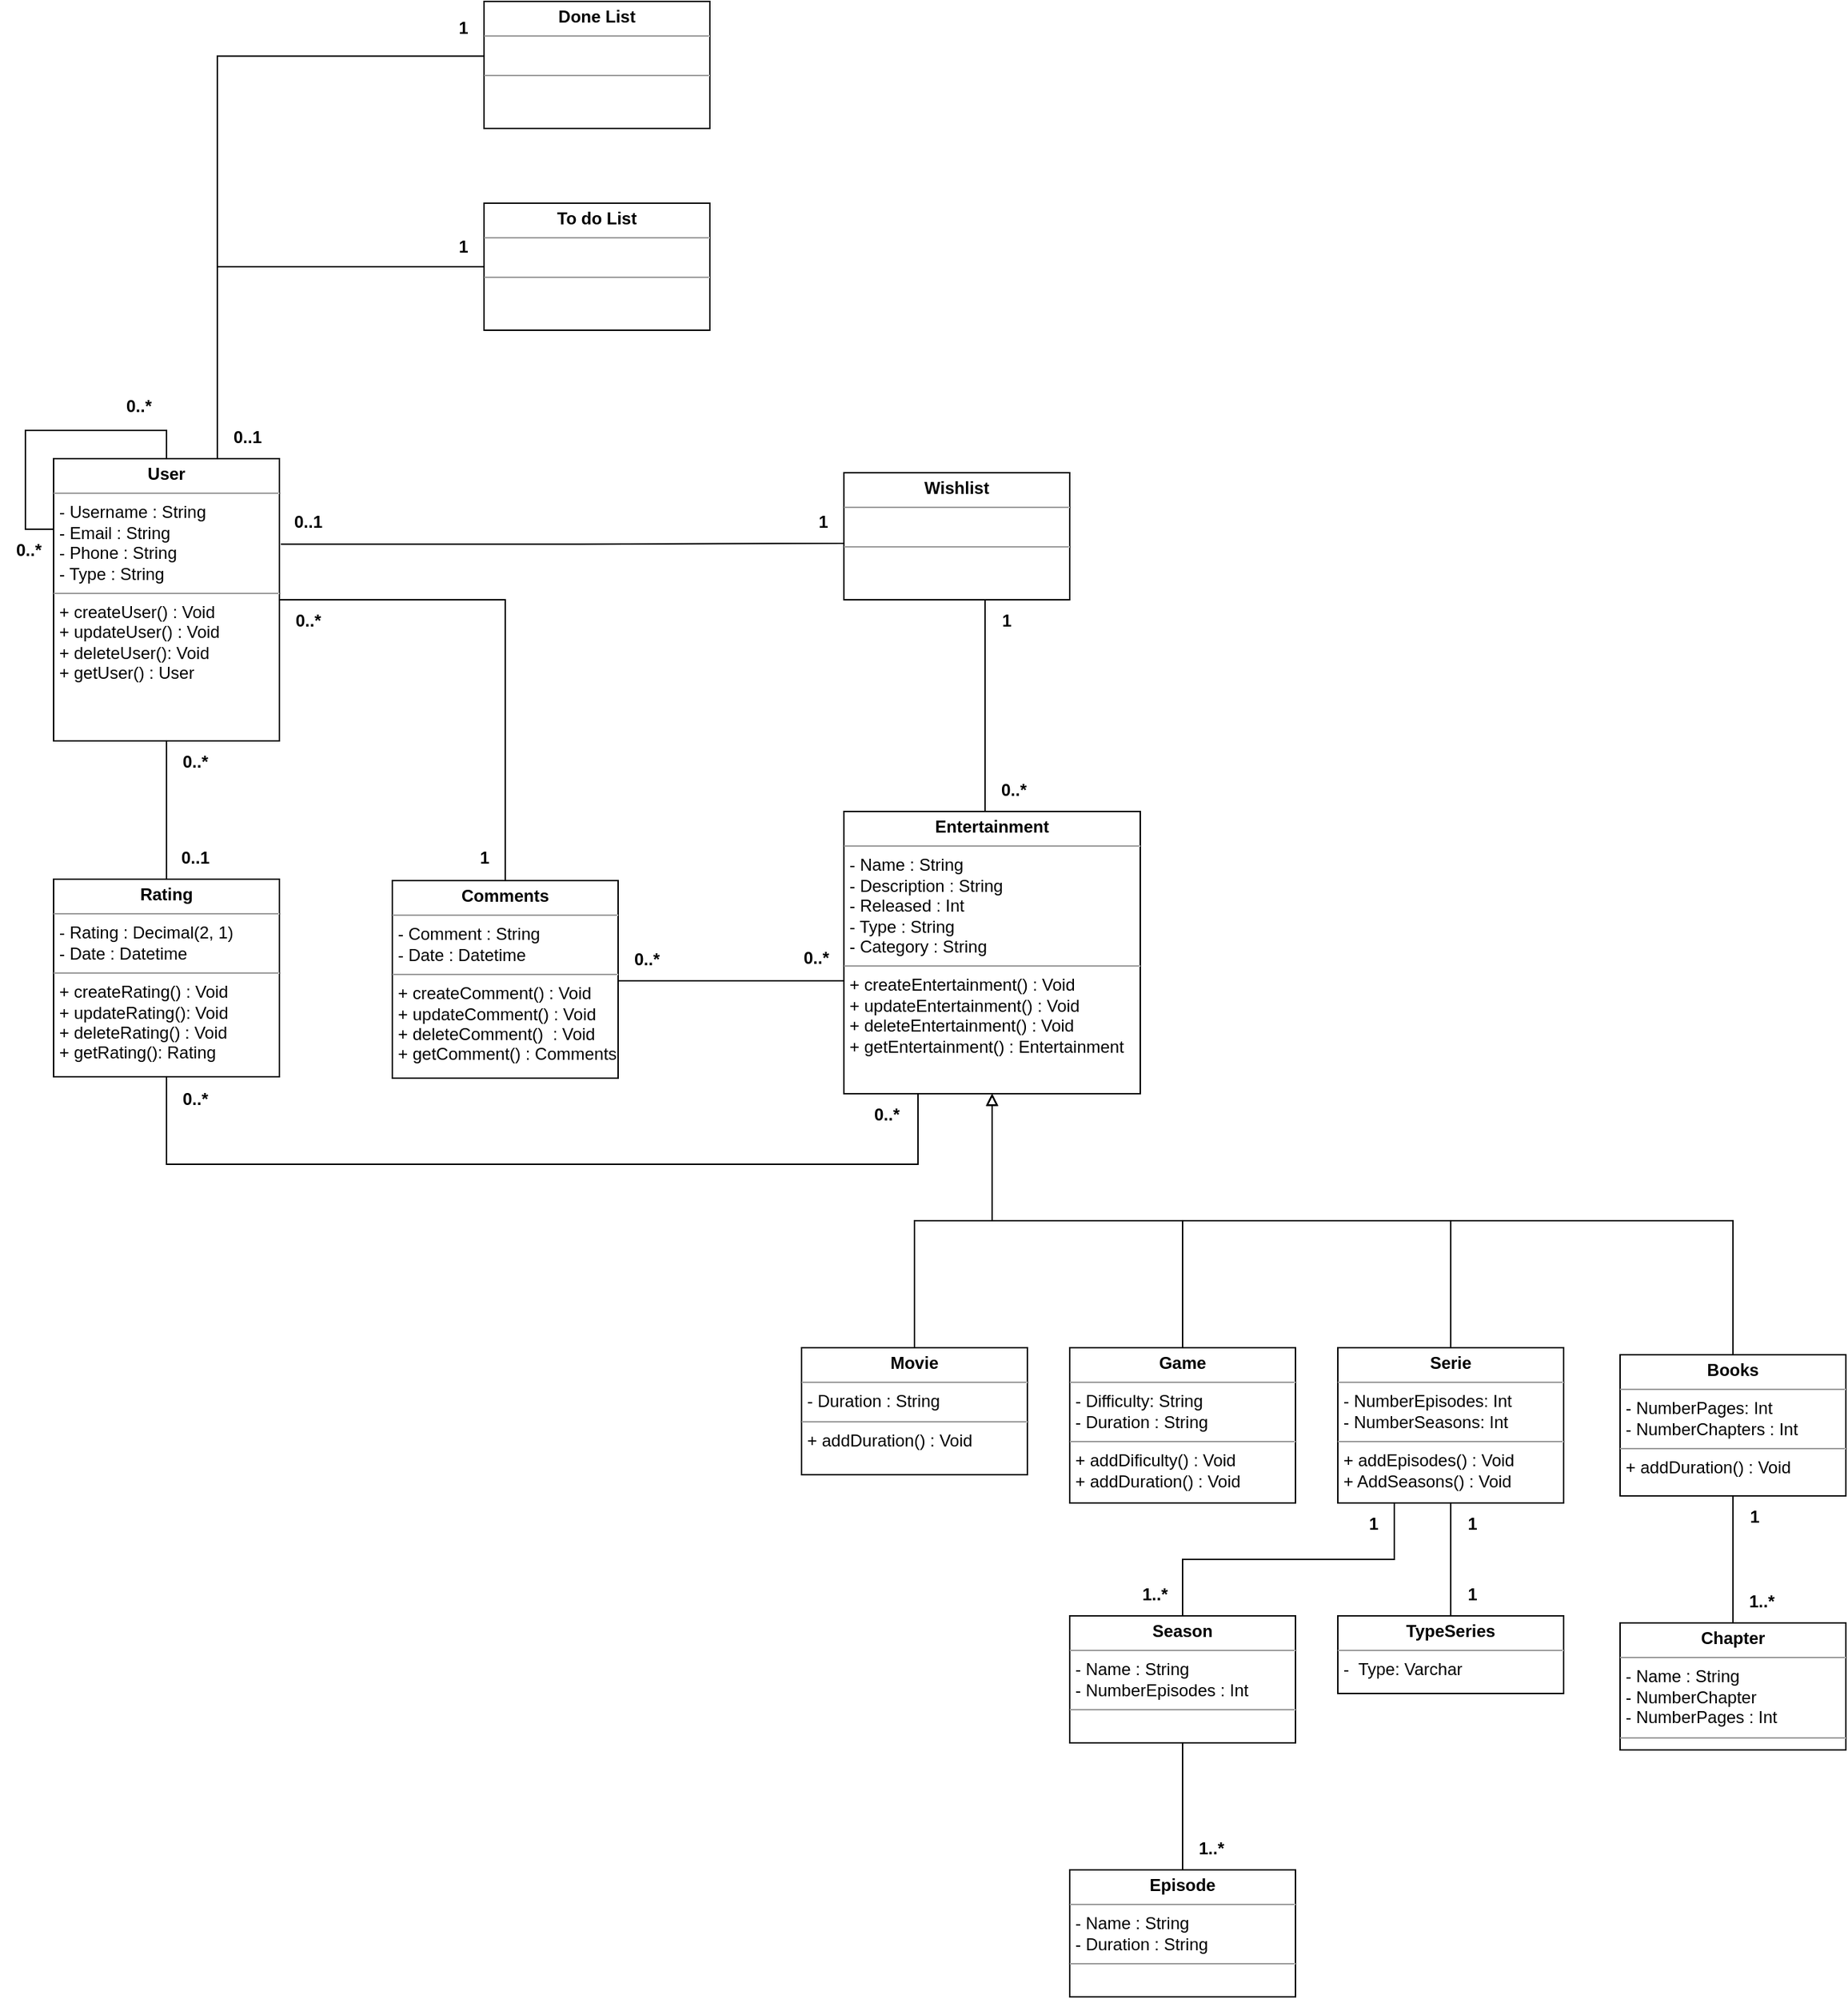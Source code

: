 <mxfile version="22.1.5" type="device">
  <diagram name="Page-1" id="pxs2LCOW7lolGWCgPPHY">
    <mxGraphModel dx="1105" dy="1704" grid="0" gridSize="10" guides="1" tooltips="1" connect="1" arrows="1" fold="1" page="1" pageScale="1" pageWidth="850" pageHeight="1100" math="0" shadow="0">
      <root>
        <mxCell id="0" />
        <mxCell id="1" parent="0" />
        <mxCell id="tLd2U_qie7qlN50Nm7pm-3" style="edgeStyle=orthogonalEdgeStyle;rounded=0;orthogonalLoop=1;jettySize=auto;html=1;exitX=0.25;exitY=1;exitDx=0;exitDy=0;entryX=0.5;entryY=1;entryDx=0;entryDy=0;endArrow=none;endFill=0;" parent="1" source="idVs67ghkI3oXP9Q0ESu-2" target="idVs67ghkI3oXP9Q0ESu-9" edge="1">
          <mxGeometry relative="1" as="geometry">
            <Array as="points">
              <mxPoint x="653" y="540" />
              <mxPoint x="120" y="540" />
            </Array>
          </mxGeometry>
        </mxCell>
        <mxCell id="idVs67ghkI3oXP9Q0ESu-2" value="&lt;p style=&quot;text-align: center; margin: 4px 0px 0px;&quot;&gt;&lt;b&gt;Entertainment&lt;/b&gt;&lt;/p&gt;&lt;hr style=&quot;text-align: center;&quot; size=&quot;1&quot;&gt;&lt;p style=&quot;text-align: justify; margin: 0px 0px 0px 4px;&quot;&gt;- Na&lt;span style=&quot;background-color: initial;&quot;&gt;me : String&lt;/span&gt;&lt;/p&gt;&lt;p style=&quot;text-align: justify; margin: 0px 0px 0px 4px;&quot;&gt;&lt;span style=&quot;background-color: initial;&quot;&gt;- Description : String&lt;/span&gt;&lt;/p&gt;&lt;p style=&quot;text-align: justify; margin: 0px 0px 0px 4px;&quot;&gt;- Released : Int&lt;/p&gt;&lt;p style=&quot;text-align: justify; margin: 0px 0px 0px 4px;&quot;&gt;- Type : String&lt;/p&gt;&lt;p style=&quot;text-align: justify; margin: 0px 0px 0px 4px;&quot;&gt;- Category : String&lt;/p&gt;&lt;hr style=&quot;text-align: justify;&quot; size=&quot;1&quot;&gt;&lt;p style=&quot;text-align: justify; margin: 0px 0px 0px 4px;&quot;&gt;+ createEntertainment() : Void&lt;/p&gt;&lt;p style=&quot;border-color: var(--border-color); text-align: justify; margin: 0px 0px 0px 4px;&quot;&gt;+ updateEntertainment() : Void&lt;/p&gt;&lt;p style=&quot;text-align: justify; margin: 0px 0px 0px 4px;&quot;&gt;+ deleteEntertainment() : Void&lt;/p&gt;&lt;p style=&quot;text-align: justify; margin: 0px 0px 0px 4px;&quot;&gt;&lt;span style=&quot;background-color: initial;&quot;&gt;+ getEntertainment() : Entertainment&lt;/span&gt;&lt;br&gt;&lt;/p&gt;" style="verticalAlign=top;align=left;overflow=fill;fontSize=12;fontFamily=Helvetica;html=1;whiteSpace=wrap;" parent="1" vertex="1">
          <mxGeometry x="600" y="290" width="210" height="200" as="geometry" />
        </mxCell>
        <mxCell id="idVs67ghkI3oXP9Q0ESu-19" style="edgeStyle=orthogonalEdgeStyle;rounded=0;orthogonalLoop=1;jettySize=auto;html=1;entryX=0.5;entryY=0;entryDx=0;entryDy=0;endArrow=none;endFill=0;" parent="1" source="idVs67ghkI3oXP9Q0ESu-8" target="idVs67ghkI3oXP9Q0ESu-11" edge="1">
          <mxGeometry relative="1" as="geometry">
            <mxPoint x="260" y="140" as="targetPoint" />
          </mxGeometry>
        </mxCell>
        <mxCell id="idVs67ghkI3oXP9Q0ESu-21" style="edgeStyle=orthogonalEdgeStyle;rounded=0;orthogonalLoop=1;jettySize=auto;html=1;entryX=0;entryY=0.5;entryDx=0;entryDy=0;exitX=1.006;exitY=0.303;exitDx=0;exitDy=0;exitPerimeter=0;endArrow=none;endFill=0;" parent="1" source="idVs67ghkI3oXP9Q0ESu-8" target="idVs67ghkI3oXP9Q0ESu-10" edge="1">
          <mxGeometry relative="1" as="geometry">
            <Array as="points">
              <mxPoint x="413" y="101" />
              <mxPoint x="625" y="100" />
            </Array>
          </mxGeometry>
        </mxCell>
        <mxCell id="Okd_vAXwTdoC8tYLkcTv-5" style="edgeStyle=orthogonalEdgeStyle;rounded=0;orthogonalLoop=1;jettySize=auto;html=1;entryX=0;entryY=0.5;entryDx=0;entryDy=0;endArrow=none;endFill=0;" edge="1" parent="1" source="idVs67ghkI3oXP9Q0ESu-8" target="Okd_vAXwTdoC8tYLkcTv-4">
          <mxGeometry relative="1" as="geometry">
            <Array as="points">
              <mxPoint x="156" y="-96" />
            </Array>
          </mxGeometry>
        </mxCell>
        <mxCell id="idVs67ghkI3oXP9Q0ESu-8" value="&lt;p style=&quot;margin:0px;margin-top:4px;text-align:center;&quot;&gt;&lt;b&gt;User&lt;/b&gt;&lt;/p&gt;&lt;hr size=&quot;1&quot;&gt;&lt;p style=&quot;margin:0px;margin-left:4px;&quot;&gt;- Username : String&lt;/p&gt;&lt;p style=&quot;margin:0px;margin-left:4px;&quot;&gt;- Email : String&lt;/p&gt;&lt;p style=&quot;margin:0px;margin-left:4px;&quot;&gt;- Phone : String&lt;/p&gt;&lt;p style=&quot;margin:0px;margin-left:4px;&quot;&gt;- Type : String&lt;/p&gt;&lt;hr size=&quot;1&quot;&gt;&lt;p style=&quot;margin:0px;margin-left:4px;&quot;&gt;&lt;span style=&quot;background-color: initial;&quot;&gt;+ createUser() : Void&lt;/span&gt;&lt;br&gt;&lt;/p&gt;&lt;p style=&quot;margin:0px;margin-left:4px;&quot;&gt;+ updateUser() : Void&lt;/p&gt;&lt;p style=&quot;margin:0px;margin-left:4px;&quot;&gt;+ deleteUser(): Void&lt;br&gt;&lt;/p&gt;&lt;p style=&quot;border-color: var(--border-color); margin: 0px 0px 0px 4px;&quot;&gt;+ getUser() : User&lt;/p&gt;" style="verticalAlign=top;align=left;overflow=fill;fontSize=12;fontFamily=Helvetica;html=1;whiteSpace=wrap;" parent="1" vertex="1">
          <mxGeometry x="40" y="40" width="160" height="200" as="geometry" />
        </mxCell>
        <mxCell id="idVs67ghkI3oXP9Q0ESu-16" style="edgeStyle=orthogonalEdgeStyle;rounded=0;orthogonalLoop=1;jettySize=auto;html=1;entryX=0.5;entryY=1;entryDx=0;entryDy=0;endArrow=none;endFill=0;" parent="1" source="idVs67ghkI3oXP9Q0ESu-9" target="idVs67ghkI3oXP9Q0ESu-8" edge="1">
          <mxGeometry relative="1" as="geometry" />
        </mxCell>
        <mxCell id="idVs67ghkI3oXP9Q0ESu-9" value="&lt;p style=&quot;margin:0px;margin-top:4px;text-align:center;&quot;&gt;&lt;b&gt;Rating&lt;/b&gt;&lt;/p&gt;&lt;hr size=&quot;1&quot;&gt;&lt;p style=&quot;margin:0px;margin-left:4px;&quot;&gt;- Rating : Decimal(2, 1)&lt;/p&gt;&lt;p style=&quot;margin:0px;margin-left:4px;&quot;&gt;- Date : Datetime&lt;/p&gt;&lt;hr size=&quot;1&quot;&gt;&lt;p style=&quot;margin:0px;margin-left:4px;&quot;&gt;+ createRating() : Void&lt;/p&gt;&lt;p style=&quot;margin:0px;margin-left:4px;&quot;&gt;+ updateRating(): Void&lt;/p&gt;&lt;p style=&quot;margin:0px;margin-left:4px;&quot;&gt;+ deleteRating() : Void&lt;/p&gt;&lt;p style=&quot;margin:0px;margin-left:4px;&quot;&gt;+ getRating(): Rating&lt;/p&gt;" style="verticalAlign=top;align=left;overflow=fill;fontSize=12;fontFamily=Helvetica;html=1;whiteSpace=wrap;" parent="1" vertex="1">
          <mxGeometry x="40" y="338" width="160" height="140" as="geometry" />
        </mxCell>
        <mxCell id="idVs67ghkI3oXP9Q0ESu-10" value="&lt;p style=&quot;margin:0px;margin-top:4px;text-align:center;&quot;&gt;&lt;b&gt;Wishlist&lt;/b&gt;&lt;/p&gt;&lt;hr size=&quot;1&quot;&gt;&lt;p style=&quot;margin:0px;margin-left:4px;&quot;&gt;&lt;br&gt;&lt;/p&gt;&lt;hr size=&quot;1&quot;&gt;&lt;p style=&quot;margin:0px;margin-left:4px;&quot;&gt;&lt;br&gt;&lt;/p&gt;" style="verticalAlign=top;align=left;overflow=fill;fontSize=12;fontFamily=Helvetica;html=1;whiteSpace=wrap;" parent="1" vertex="1">
          <mxGeometry x="600" y="50" width="160" height="90" as="geometry" />
        </mxCell>
        <mxCell id="idVs67ghkI3oXP9Q0ESu-11" value="&lt;p style=&quot;margin:0px;margin-top:4px;text-align:center;&quot;&gt;&lt;b&gt;Comments&lt;/b&gt;&lt;/p&gt;&lt;hr size=&quot;1&quot;&gt;&lt;p style=&quot;margin:0px;margin-left:4px;&quot;&gt;- Comment : String&lt;/p&gt;&lt;p style=&quot;margin:0px;margin-left:4px;&quot;&gt;- Date : Datetime&lt;/p&gt;&lt;hr size=&quot;1&quot;&gt;&lt;p style=&quot;margin:0px;margin-left:4px;&quot;&gt;+ createComment() : Void&lt;/p&gt;&lt;p style=&quot;margin:0px;margin-left:4px;&quot;&gt;+ updateComment() : Void&lt;/p&gt;&lt;p style=&quot;margin:0px;margin-left:4px;&quot;&gt;+ deleteComment()&amp;nbsp; : Void&lt;/p&gt;&lt;p style=&quot;margin:0px;margin-left:4px;&quot;&gt;+ getComment() : Comments&lt;/p&gt;" style="verticalAlign=top;align=left;overflow=fill;fontSize=12;fontFamily=Helvetica;html=1;whiteSpace=wrap;" parent="1" vertex="1">
          <mxGeometry x="280" y="339" width="160" height="140" as="geometry" />
        </mxCell>
        <mxCell id="idVs67ghkI3oXP9Q0ESu-29" style="edgeStyle=orthogonalEdgeStyle;rounded=0;orthogonalLoop=1;jettySize=auto;html=1;entryX=0.5;entryY=1;entryDx=0;entryDy=0;endArrow=block;endFill=0;" parent="1" source="idVs67ghkI3oXP9Q0ESu-22" target="idVs67ghkI3oXP9Q0ESu-2" edge="1">
          <mxGeometry relative="1" as="geometry">
            <Array as="points">
              <mxPoint x="840" y="580" />
              <mxPoint x="705" y="580" />
            </Array>
          </mxGeometry>
        </mxCell>
        <mxCell id="idVs67ghkI3oXP9Q0ESu-22" value="&lt;p style=&quot;margin:0px;margin-top:4px;text-align:center;&quot;&gt;&lt;b&gt;Game&lt;/b&gt;&lt;/p&gt;&lt;hr size=&quot;1&quot;&gt;&lt;p style=&quot;margin:0px;margin-left:4px;&quot;&gt;- Difficulty: String&lt;/p&gt;&lt;p style=&quot;margin:0px;margin-left:4px;&quot;&gt;- Duration : String&lt;/p&gt;&lt;hr size=&quot;1&quot;&gt;&lt;p style=&quot;margin:0px;margin-left:4px;&quot;&gt;+ addDificulty() : Void&lt;/p&gt;&lt;p style=&quot;margin:0px;margin-left:4px;&quot;&gt;+ addDuration() : Void&lt;/p&gt;" style="verticalAlign=top;align=left;overflow=fill;fontSize=12;fontFamily=Helvetica;html=1;whiteSpace=wrap;" parent="1" vertex="1">
          <mxGeometry x="760" y="670" width="160" height="110" as="geometry" />
        </mxCell>
        <mxCell id="idVs67ghkI3oXP9Q0ESu-28" style="edgeStyle=orthogonalEdgeStyle;rounded=0;orthogonalLoop=1;jettySize=auto;html=1;entryX=0.5;entryY=1;entryDx=0;entryDy=0;endArrow=block;endFill=0;" parent="1" source="idVs67ghkI3oXP9Q0ESu-23" target="idVs67ghkI3oXP9Q0ESu-2" edge="1">
          <mxGeometry relative="1" as="geometry">
            <Array as="points">
              <mxPoint x="1030" y="580" />
              <mxPoint x="705" y="580" />
            </Array>
          </mxGeometry>
        </mxCell>
        <mxCell id="PpSIHmsDYL9PM3E6bVAJ-32" value="" style="edgeStyle=orthogonalEdgeStyle;rounded=0;orthogonalLoop=1;jettySize=auto;html=1;endArrow=none;endFill=0;exitX=0.5;exitY=1;exitDx=0;exitDy=0;" parent="1" source="idVs67ghkI3oXP9Q0ESu-23" target="PpSIHmsDYL9PM3E6bVAJ-31" edge="1">
          <mxGeometry relative="1" as="geometry">
            <mxPoint x="1030" y="810.0" as="sourcePoint" />
          </mxGeometry>
        </mxCell>
        <mxCell id="PpSIHmsDYL9PM3E6bVAJ-35" style="edgeStyle=orthogonalEdgeStyle;rounded=0;orthogonalLoop=1;jettySize=auto;html=1;exitX=0.25;exitY=1;exitDx=0;exitDy=0;entryX=0.5;entryY=0;entryDx=0;entryDy=0;endArrow=none;endFill=0;" parent="1" source="idVs67ghkI3oXP9Q0ESu-23" target="PpSIHmsDYL9PM3E6bVAJ-13" edge="1">
          <mxGeometry relative="1" as="geometry" />
        </mxCell>
        <mxCell id="idVs67ghkI3oXP9Q0ESu-23" value="&lt;p style=&quot;margin:0px;margin-top:4px;text-align:center;&quot;&gt;&lt;b&gt;Serie&lt;/b&gt;&lt;/p&gt;&lt;hr size=&quot;1&quot;&gt;&lt;p style=&quot;margin:0px;margin-left:4px;&quot;&gt;- NumberEpisodes: Int&lt;/p&gt;&lt;p style=&quot;margin:0px;margin-left:4px;&quot;&gt;- NumberSeasons: Int&lt;/p&gt;&lt;hr size=&quot;1&quot;&gt;&lt;p style=&quot;margin:0px;margin-left:4px;&quot;&gt;+ addEpisodes() : Void&lt;/p&gt;&lt;p style=&quot;margin:0px;margin-left:4px;&quot;&gt;+ AddSeasons() : Void&lt;/p&gt;" style="verticalAlign=top;align=left;overflow=fill;fontSize=12;fontFamily=Helvetica;html=1;whiteSpace=wrap;" parent="1" vertex="1">
          <mxGeometry x="950" y="670" width="160" height="110" as="geometry" />
        </mxCell>
        <mxCell id="idVs67ghkI3oXP9Q0ESu-30" style="edgeStyle=orthogonalEdgeStyle;rounded=0;orthogonalLoop=1;jettySize=auto;html=1;entryX=0.5;entryY=1;entryDx=0;entryDy=0;endArrow=block;endFill=0;" parent="1" source="idVs67ghkI3oXP9Q0ESu-24" target="idVs67ghkI3oXP9Q0ESu-2" edge="1">
          <mxGeometry relative="1" as="geometry">
            <Array as="points">
              <mxPoint x="650" y="580" />
              <mxPoint x="705" y="580" />
            </Array>
          </mxGeometry>
        </mxCell>
        <mxCell id="idVs67ghkI3oXP9Q0ESu-24" value="&lt;p style=&quot;margin:0px;margin-top:4px;text-align:center;&quot;&gt;&lt;b&gt;Movie&lt;/b&gt;&lt;/p&gt;&lt;hr size=&quot;1&quot;&gt;&lt;p style=&quot;margin:0px;margin-left:4px;&quot;&gt;- Duration : String&lt;span style=&quot;background-color: initial;&quot;&gt;&amp;nbsp;&lt;/span&gt;&lt;/p&gt;&lt;hr size=&quot;1&quot;&gt;&lt;p style=&quot;margin:0px;margin-left:4px;&quot;&gt;+ addDuration() : Void&amp;nbsp;&lt;/p&gt;" style="verticalAlign=top;align=left;overflow=fill;fontSize=12;fontFamily=Helvetica;html=1;whiteSpace=wrap;" parent="1" vertex="1">
          <mxGeometry x="570" y="670" width="160" height="90" as="geometry" />
        </mxCell>
        <mxCell id="tLd2U_qie7qlN50Nm7pm-1" style="edgeStyle=orthogonalEdgeStyle;rounded=0;orthogonalLoop=1;jettySize=auto;html=1;endArrow=none;endFill=0;" parent="1" source="idVs67ghkI3oXP9Q0ESu-2" target="idVs67ghkI3oXP9Q0ESu-11" edge="1">
          <mxGeometry relative="1" as="geometry">
            <Array as="points">
              <mxPoint x="560" y="410" />
              <mxPoint x="560" y="410" />
            </Array>
          </mxGeometry>
        </mxCell>
        <mxCell id="tLd2U_qie7qlN50Nm7pm-2" style="edgeStyle=orthogonalEdgeStyle;rounded=0;orthogonalLoop=1;jettySize=auto;html=1;entryX=0.656;entryY=1;entryDx=0;entryDy=0;entryPerimeter=0;endArrow=none;endFill=0;" parent="1" source="idVs67ghkI3oXP9Q0ESu-2" target="idVs67ghkI3oXP9Q0ESu-10" edge="1">
          <mxGeometry relative="1" as="geometry">
            <Array as="points">
              <mxPoint x="700" y="140" />
            </Array>
          </mxGeometry>
        </mxCell>
        <mxCell id="tLd2U_qie7qlN50Nm7pm-5" value="&lt;b&gt;1&lt;/b&gt;" style="text;html=1;align=center;verticalAlign=middle;resizable=0;points=[];autosize=1;strokeColor=none;fillColor=none;" parent="1" vertex="1">
          <mxGeometry x="330" y="308" width="30" height="30" as="geometry" />
        </mxCell>
        <mxCell id="tLd2U_qie7qlN50Nm7pm-6" value="&lt;b&gt;0..*&lt;/b&gt;" style="text;html=1;align=center;verticalAlign=middle;resizable=0;points=[];autosize=1;strokeColor=none;fillColor=none;" parent="1" vertex="1">
          <mxGeometry x="200" y="140" width="40" height="30" as="geometry" />
        </mxCell>
        <mxCell id="tLd2U_qie7qlN50Nm7pm-7" value="&lt;b&gt;0..1&lt;/b&gt;" style="text;html=1;align=center;verticalAlign=middle;resizable=0;points=[];autosize=1;strokeColor=none;fillColor=none;" parent="1" vertex="1">
          <mxGeometry x="200" y="70" width="40" height="30" as="geometry" />
        </mxCell>
        <mxCell id="tLd2U_qie7qlN50Nm7pm-8" value="&lt;b&gt;1&lt;/b&gt;" style="text;html=1;align=center;verticalAlign=middle;resizable=0;points=[];autosize=1;strokeColor=none;fillColor=none;" parent="1" vertex="1">
          <mxGeometry x="570" y="70" width="30" height="30" as="geometry" />
        </mxCell>
        <mxCell id="tLd2U_qie7qlN50Nm7pm-10" value="&lt;b&gt;0..*&lt;/b&gt;" style="text;html=1;align=center;verticalAlign=middle;resizable=0;points=[];autosize=1;strokeColor=none;fillColor=none;" parent="1" vertex="1">
          <mxGeometry x="700" y="260" width="40" height="30" as="geometry" />
        </mxCell>
        <mxCell id="tLd2U_qie7qlN50Nm7pm-11" value="&lt;b&gt;1&lt;/b&gt;" style="text;html=1;align=center;verticalAlign=middle;resizable=0;points=[];autosize=1;strokeColor=none;fillColor=none;" parent="1" vertex="1">
          <mxGeometry x="700" y="140" width="30" height="30" as="geometry" />
        </mxCell>
        <mxCell id="tLd2U_qie7qlN50Nm7pm-12" value="&lt;b&gt;0..*&lt;/b&gt;" style="text;html=1;align=center;verticalAlign=middle;resizable=0;points=[];autosize=1;strokeColor=none;fillColor=none;" parent="1" vertex="1">
          <mxGeometry x="440" y="380" width="40" height="30" as="geometry" />
        </mxCell>
        <mxCell id="tLd2U_qie7qlN50Nm7pm-13" value="&lt;b&gt;0..*&lt;/b&gt;" style="text;html=1;align=center;verticalAlign=middle;resizable=0;points=[];autosize=1;strokeColor=none;fillColor=none;" parent="1" vertex="1">
          <mxGeometry x="560" y="379" width="40" height="30" as="geometry" />
        </mxCell>
        <mxCell id="tLd2U_qie7qlN50Nm7pm-14" value="&lt;b&gt;0..*&lt;/b&gt;" style="text;html=1;align=center;verticalAlign=middle;resizable=0;points=[];autosize=1;strokeColor=none;fillColor=none;" parent="1" vertex="1">
          <mxGeometry x="120" y="479" width="40" height="30" as="geometry" />
        </mxCell>
        <mxCell id="tLd2U_qie7qlN50Nm7pm-15" value="&lt;b&gt;0..*&lt;/b&gt;" style="text;html=1;align=center;verticalAlign=middle;resizable=0;points=[];autosize=1;strokeColor=none;fillColor=none;" parent="1" vertex="1">
          <mxGeometry x="610" y="490" width="40" height="30" as="geometry" />
        </mxCell>
        <mxCell id="tLd2U_qie7qlN50Nm7pm-16" value="&lt;b&gt;0..1&lt;/b&gt;" style="text;html=1;align=center;verticalAlign=middle;resizable=0;points=[];autosize=1;strokeColor=none;fillColor=none;" parent="1" vertex="1">
          <mxGeometry x="120" y="308" width="40" height="30" as="geometry" />
        </mxCell>
        <mxCell id="tLd2U_qie7qlN50Nm7pm-17" value="&lt;b&gt;0..*&lt;/b&gt;" style="text;html=1;align=center;verticalAlign=middle;resizable=0;points=[];autosize=1;strokeColor=none;fillColor=none;" parent="1" vertex="1">
          <mxGeometry x="120" y="240" width="40" height="30" as="geometry" />
        </mxCell>
        <mxCell id="ViD9zL3aq_r157SAdY8s-1" style="edgeStyle=orthogonalEdgeStyle;rounded=0;orthogonalLoop=1;jettySize=auto;html=1;exitX=0;exitY=0.25;exitDx=0;exitDy=0;entryX=0.5;entryY=0;entryDx=0;entryDy=0;endArrow=none;endFill=0;" parent="1" source="idVs67ghkI3oXP9Q0ESu-8" target="idVs67ghkI3oXP9Q0ESu-8" edge="1">
          <mxGeometry relative="1" as="geometry">
            <Array as="points">
              <mxPoint x="20" y="90" />
              <mxPoint x="20" y="20" />
              <mxPoint x="120" y="20" />
            </Array>
          </mxGeometry>
        </mxCell>
        <mxCell id="PpSIHmsDYL9PM3E6bVAJ-2" style="edgeStyle=orthogonalEdgeStyle;rounded=0;orthogonalLoop=1;jettySize=auto;html=1;endArrow=none;endFill=0;" parent="1" source="PpSIHmsDYL9PM3E6bVAJ-1" edge="1">
          <mxGeometry relative="1" as="geometry">
            <mxPoint x="705" y="530" as="targetPoint" />
            <Array as="points">
              <mxPoint x="1230" y="580" />
              <mxPoint x="705" y="580" />
            </Array>
          </mxGeometry>
        </mxCell>
        <mxCell id="PpSIHmsDYL9PM3E6bVAJ-1" value="&lt;p style=&quot;margin:0px;margin-top:4px;text-align:center;&quot;&gt;&lt;b&gt;Books&lt;/b&gt;&lt;/p&gt;&lt;hr size=&quot;1&quot;&gt;&lt;p style=&quot;margin:0px;margin-left:4px;&quot;&gt;- NumberPages: Int&lt;/p&gt;&lt;p style=&quot;margin:0px;margin-left:4px;&quot;&gt;- NumberChapters : Int&lt;/p&gt;&lt;hr size=&quot;1&quot;&gt;&lt;p style=&quot;margin:0px;margin-left:4px;&quot;&gt;+ addDuration() : Void&amp;nbsp;&lt;/p&gt;" style="verticalAlign=top;align=left;overflow=fill;fontSize=12;fontFamily=Helvetica;html=1;whiteSpace=wrap;" parent="1" vertex="1">
          <mxGeometry x="1150" y="675" width="160" height="100" as="geometry" />
        </mxCell>
        <mxCell id="PpSIHmsDYL9PM3E6bVAJ-5" value="&lt;p style=&quot;margin:0px;margin-top:4px;text-align:center;&quot;&gt;&lt;b&gt;Episode&lt;/b&gt;&lt;/p&gt;&lt;hr size=&quot;1&quot;&gt;&lt;p style=&quot;margin:0px;margin-left:4px;&quot;&gt;- Name : String&lt;/p&gt;&lt;p style=&quot;margin:0px;margin-left:4px;&quot;&gt;- Duration : String&lt;/p&gt;&lt;hr size=&quot;1&quot;&gt;&lt;p style=&quot;margin:0px;margin-left:4px;&quot;&gt;&lt;br&gt;&lt;/p&gt;" style="verticalAlign=top;align=left;overflow=fill;fontSize=12;fontFamily=Helvetica;html=1;whiteSpace=wrap;" parent="1" vertex="1">
          <mxGeometry x="760" y="1040" width="160" height="90" as="geometry" />
        </mxCell>
        <mxCell id="PpSIHmsDYL9PM3E6bVAJ-28" style="edgeStyle=orthogonalEdgeStyle;rounded=0;orthogonalLoop=1;jettySize=auto;html=1;exitX=0.5;exitY=1;exitDx=0;exitDy=0;endArrow=none;endFill=0;entryX=0.5;entryY=0;entryDx=0;entryDy=0;" parent="1" source="PpSIHmsDYL9PM3E6bVAJ-13" target="PpSIHmsDYL9PM3E6bVAJ-5" edge="1">
          <mxGeometry relative="1" as="geometry">
            <mxPoint x="840" y="1000.0" as="sourcePoint" />
            <mxPoint x="880" y="1030" as="targetPoint" />
          </mxGeometry>
        </mxCell>
        <mxCell id="PpSIHmsDYL9PM3E6bVAJ-13" value="&lt;p style=&quot;margin:0px;margin-top:4px;text-align:center;&quot;&gt;&lt;b&gt;Season&lt;/b&gt;&lt;/p&gt;&lt;hr size=&quot;1&quot;&gt;&lt;p style=&quot;margin:0px;margin-left:4px;&quot;&gt;- Name : String&lt;/p&gt;&lt;p style=&quot;margin:0px;margin-left:4px;&quot;&gt;- NumberEpisodes : Int&lt;/p&gt;&lt;hr size=&quot;1&quot;&gt;&lt;p style=&quot;margin:0px;margin-left:4px;&quot;&gt;&lt;br&gt;&lt;/p&gt;" style="verticalAlign=top;align=left;overflow=fill;fontSize=12;fontFamily=Helvetica;html=1;whiteSpace=wrap;" parent="1" vertex="1">
          <mxGeometry x="760" y="860" width="160" height="90" as="geometry" />
        </mxCell>
        <mxCell id="PpSIHmsDYL9PM3E6bVAJ-16" value="&lt;b&gt;1..*&lt;/b&gt;" style="text;html=1;align=center;verticalAlign=middle;resizable=0;points=[];autosize=1;strokeColor=none;fillColor=none;" parent="1" vertex="1">
          <mxGeometry x="800" y="830" width="40" height="30" as="geometry" />
        </mxCell>
        <mxCell id="PpSIHmsDYL9PM3E6bVAJ-23" style="edgeStyle=orthogonalEdgeStyle;rounded=0;orthogonalLoop=1;jettySize=auto;html=1;entryX=0.5;entryY=1;entryDx=0;entryDy=0;endArrow=none;endFill=0;" parent="1" source="PpSIHmsDYL9PM3E6bVAJ-24" edge="1">
          <mxGeometry relative="1" as="geometry">
            <mxPoint x="1230" y="775" as="targetPoint" />
          </mxGeometry>
        </mxCell>
        <mxCell id="PpSIHmsDYL9PM3E6bVAJ-24" value="&lt;p style=&quot;margin:0px;margin-top:4px;text-align:center;&quot;&gt;&lt;b&gt;Chapter&lt;/b&gt;&lt;/p&gt;&lt;hr size=&quot;1&quot;&gt;&lt;p style=&quot;margin:0px;margin-left:4px;&quot;&gt;- Name : String&lt;/p&gt;&lt;p style=&quot;margin:0px;margin-left:4px;&quot;&gt;- NumberChapter&lt;/p&gt;&lt;p style=&quot;margin:0px;margin-left:4px;&quot;&gt;- NumberPages : Int&lt;/p&gt;&lt;hr size=&quot;1&quot;&gt;&lt;p style=&quot;margin:0px;margin-left:4px;&quot;&gt;&lt;br&gt;&lt;/p&gt;" style="verticalAlign=top;align=left;overflow=fill;fontSize=12;fontFamily=Helvetica;html=1;whiteSpace=wrap;" parent="1" vertex="1">
          <mxGeometry x="1150" y="865" width="160" height="90" as="geometry" />
        </mxCell>
        <mxCell id="PpSIHmsDYL9PM3E6bVAJ-25" value="&lt;b&gt;1..*&lt;/b&gt;" style="text;html=1;align=center;verticalAlign=middle;resizable=0;points=[];autosize=1;strokeColor=none;fillColor=none;" parent="1" vertex="1">
          <mxGeometry x="1230" y="835" width="40" height="30" as="geometry" />
        </mxCell>
        <mxCell id="PpSIHmsDYL9PM3E6bVAJ-26" value="&lt;b&gt;1&lt;/b&gt;" style="text;html=1;align=center;verticalAlign=middle;resizable=0;points=[];autosize=1;strokeColor=none;fillColor=none;" parent="1" vertex="1">
          <mxGeometry x="1230" y="775" width="30" height="30" as="geometry" />
        </mxCell>
        <mxCell id="PpSIHmsDYL9PM3E6bVAJ-29" value="&lt;b&gt;1..*&lt;/b&gt;" style="text;html=1;align=center;verticalAlign=middle;resizable=0;points=[];autosize=1;strokeColor=none;fillColor=none;" parent="1" vertex="1">
          <mxGeometry x="840" y="1010" width="40" height="30" as="geometry" />
        </mxCell>
        <mxCell id="PpSIHmsDYL9PM3E6bVAJ-30" value="&lt;b&gt;1&lt;/b&gt;" style="text;html=1;align=center;verticalAlign=middle;resizable=0;points=[];autosize=1;strokeColor=none;fillColor=none;" parent="1" vertex="1">
          <mxGeometry x="960" y="780" width="30" height="30" as="geometry" />
        </mxCell>
        <mxCell id="PpSIHmsDYL9PM3E6bVAJ-31" value="&lt;p style=&quot;margin:0px;margin-top:4px;text-align:center;&quot;&gt;&lt;b&gt;TypeSeries&lt;/b&gt;&lt;/p&gt;&lt;hr size=&quot;1&quot;&gt;&lt;p style=&quot;margin:0px;margin-left:4px;&quot;&gt;-&amp;nbsp; Type: Varchar&lt;/p&gt;&lt;p style=&quot;margin:0px;margin-left:4px;&quot;&gt;&lt;br&gt;&lt;/p&gt;" style="verticalAlign=top;align=left;overflow=fill;fontSize=12;fontFamily=Helvetica;html=1;whiteSpace=wrap;" parent="1" vertex="1">
          <mxGeometry x="950" y="860" width="160" height="55" as="geometry" />
        </mxCell>
        <mxCell id="PpSIHmsDYL9PM3E6bVAJ-33" value="&lt;b&gt;1&lt;br&gt;&lt;/b&gt;" style="text;html=1;align=center;verticalAlign=middle;resizable=0;points=[];autosize=1;strokeColor=none;fillColor=none;" parent="1" vertex="1">
          <mxGeometry x="1030" y="830" width="30" height="30" as="geometry" />
        </mxCell>
        <mxCell id="PpSIHmsDYL9PM3E6bVAJ-34" value="&lt;b&gt;1&lt;br&gt;&lt;/b&gt;" style="text;html=1;align=center;verticalAlign=middle;resizable=0;points=[];autosize=1;strokeColor=none;fillColor=none;" parent="1" vertex="1">
          <mxGeometry x="1030" y="780" width="30" height="30" as="geometry" />
        </mxCell>
        <mxCell id="PpSIHmsDYL9PM3E6bVAJ-36" value="&lt;b&gt;&lt;br&gt;&lt;/b&gt;" style="text;html=1;align=center;verticalAlign=middle;resizable=0;points=[];autosize=1;strokeColor=none;fillColor=none;" parent="1" vertex="1">
          <mxGeometry x="1045" y="840" width="20" height="30" as="geometry" />
        </mxCell>
        <mxCell id="Okd_vAXwTdoC8tYLkcTv-1" value="&lt;b&gt;0..*&lt;/b&gt;" style="text;html=1;align=center;verticalAlign=middle;resizable=0;points=[];autosize=1;strokeColor=none;fillColor=none;" vertex="1" parent="1">
          <mxGeometry x="80" y="-12" width="40" height="30" as="geometry" />
        </mxCell>
        <mxCell id="Okd_vAXwTdoC8tYLkcTv-2" value="&lt;b&gt;0..*&lt;/b&gt;" style="text;html=1;align=center;verticalAlign=middle;resizable=0;points=[];autosize=1;strokeColor=none;fillColor=none;" vertex="1" parent="1">
          <mxGeometry x="2" y="90" width="40" height="30" as="geometry" />
        </mxCell>
        <mxCell id="Okd_vAXwTdoC8tYLkcTv-4" value="&lt;p style=&quot;margin:0px;margin-top:4px;text-align:center;&quot;&gt;&lt;b&gt;To do List&lt;/b&gt;&lt;/p&gt;&lt;hr size=&quot;1&quot;&gt;&lt;p style=&quot;margin:0px;margin-left:4px;&quot;&gt;&lt;br&gt;&lt;/p&gt;&lt;hr size=&quot;1&quot;&gt;&lt;p style=&quot;margin:0px;margin-left:4px;&quot;&gt;&lt;br&gt;&lt;/p&gt;" style="verticalAlign=top;align=left;overflow=fill;fontSize=12;fontFamily=Helvetica;html=1;whiteSpace=wrap;" vertex="1" parent="1">
          <mxGeometry x="345" y="-141" width="160" height="90" as="geometry" />
        </mxCell>
        <mxCell id="Okd_vAXwTdoC8tYLkcTv-6" value="&lt;p style=&quot;margin:0px;margin-top:4px;text-align:center;&quot;&gt;&lt;b&gt;Done List&lt;/b&gt;&lt;/p&gt;&lt;hr size=&quot;1&quot;&gt;&lt;p style=&quot;margin:0px;margin-left:4px;&quot;&gt;&lt;br&gt;&lt;/p&gt;&lt;hr size=&quot;1&quot;&gt;&lt;p style=&quot;margin:0px;margin-left:4px;&quot;&gt;&lt;br&gt;&lt;/p&gt;" style="verticalAlign=top;align=left;overflow=fill;fontSize=12;fontFamily=Helvetica;html=1;whiteSpace=wrap;" vertex="1" parent="1">
          <mxGeometry x="345" y="-284" width="160" height="90" as="geometry" />
        </mxCell>
        <mxCell id="Okd_vAXwTdoC8tYLkcTv-8" style="edgeStyle=orthogonalEdgeStyle;rounded=0;orthogonalLoop=1;jettySize=auto;html=1;entryX=0.001;entryY=0.431;entryDx=0;entryDy=0;entryPerimeter=0;endArrow=none;endFill=0;" edge="1" parent="1" source="idVs67ghkI3oXP9Q0ESu-8" target="Okd_vAXwTdoC8tYLkcTv-6">
          <mxGeometry relative="1" as="geometry">
            <Array as="points">
              <mxPoint x="156" y="-245" />
            </Array>
          </mxGeometry>
        </mxCell>
        <mxCell id="Okd_vAXwTdoC8tYLkcTv-9" value="&lt;b&gt;0..1&lt;/b&gt;" style="text;html=1;align=center;verticalAlign=middle;resizable=0;points=[];autosize=1;strokeColor=none;fillColor=none;" vertex="1" parent="1">
          <mxGeometry x="157" y="10" width="40" height="30" as="geometry" />
        </mxCell>
        <mxCell id="Okd_vAXwTdoC8tYLkcTv-10" value="&lt;b&gt;1&lt;/b&gt;" style="text;html=1;align=center;verticalAlign=middle;resizable=0;points=[];autosize=1;strokeColor=none;fillColor=none;" vertex="1" parent="1">
          <mxGeometry x="315" y="-125" width="30" height="30" as="geometry" />
        </mxCell>
        <mxCell id="Okd_vAXwTdoC8tYLkcTv-11" value="&lt;b&gt;1&lt;/b&gt;" style="text;html=1;align=center;verticalAlign=middle;resizable=0;points=[];autosize=1;strokeColor=none;fillColor=none;" vertex="1" parent="1">
          <mxGeometry x="315" y="-280" width="30" height="30" as="geometry" />
        </mxCell>
      </root>
    </mxGraphModel>
  </diagram>
</mxfile>
